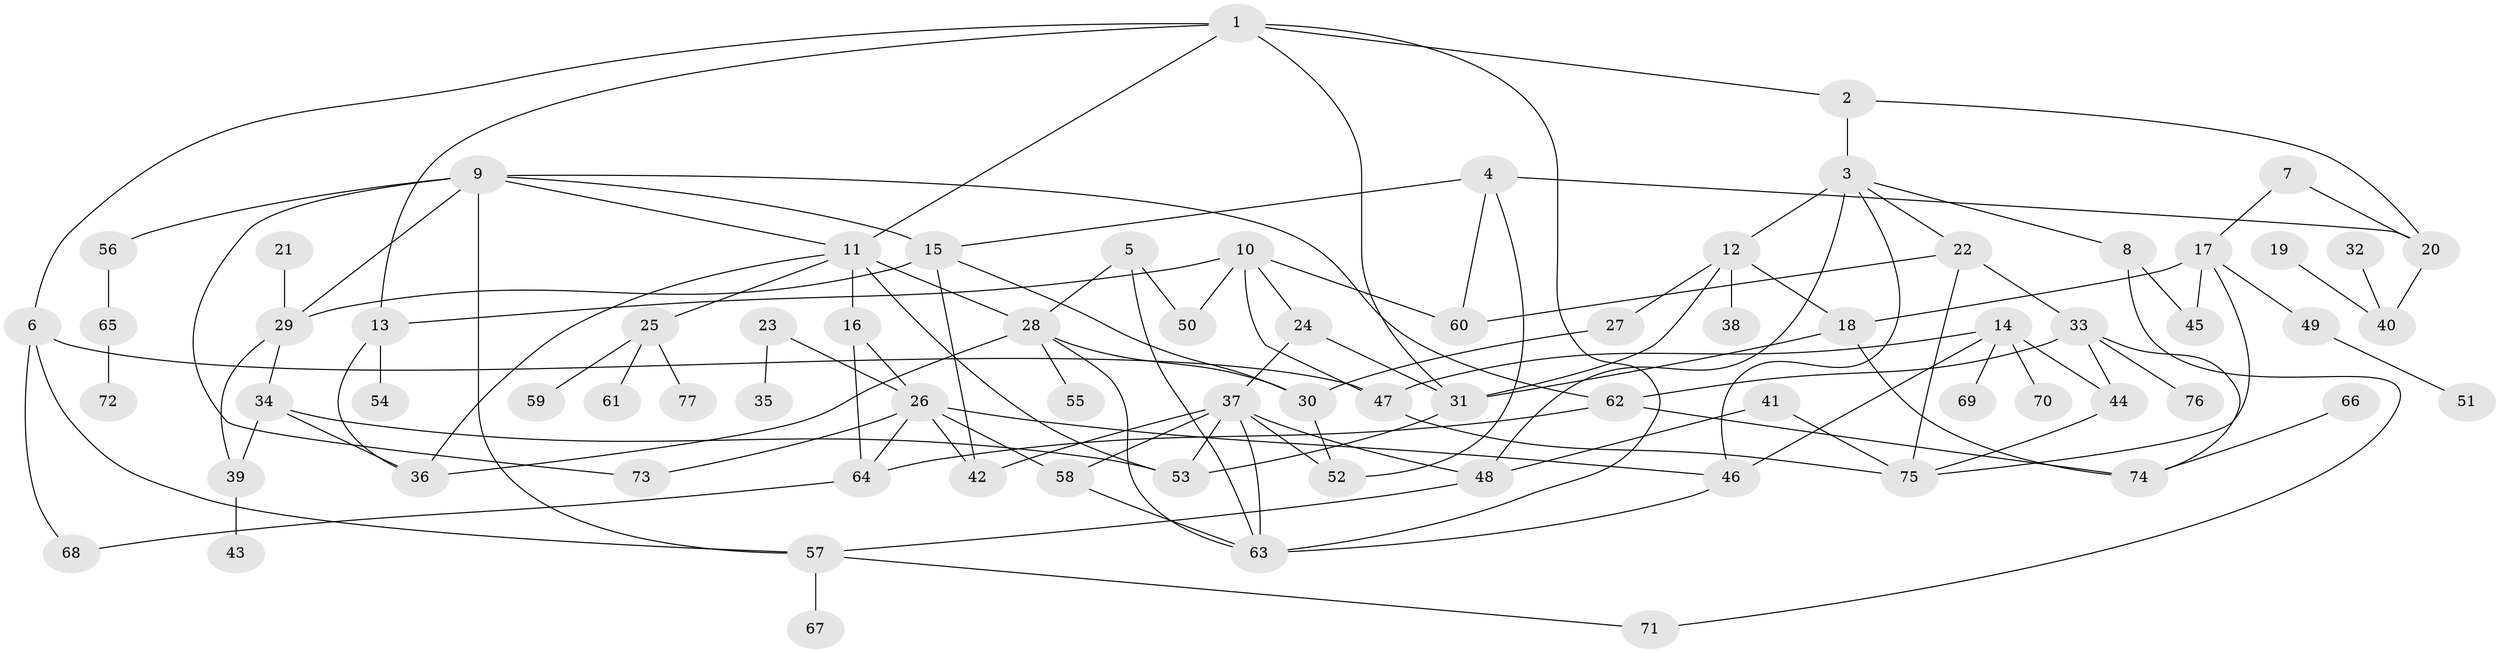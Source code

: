 // original degree distribution, {7: 0.03669724770642202, 6: 0.027522935779816515, 3: 0.1743119266055046, 5: 0.09174311926605505, 4: 0.14678899082568808, 2: 0.29357798165137616, 8: 0.01834862385321101, 1: 0.21100917431192662}
// Generated by graph-tools (version 1.1) at 2025/36/03/04/25 23:36:08]
// undirected, 77 vertices, 124 edges
graph export_dot {
  node [color=gray90,style=filled];
  1;
  2;
  3;
  4;
  5;
  6;
  7;
  8;
  9;
  10;
  11;
  12;
  13;
  14;
  15;
  16;
  17;
  18;
  19;
  20;
  21;
  22;
  23;
  24;
  25;
  26;
  27;
  28;
  29;
  30;
  31;
  32;
  33;
  34;
  35;
  36;
  37;
  38;
  39;
  40;
  41;
  42;
  43;
  44;
  45;
  46;
  47;
  48;
  49;
  50;
  51;
  52;
  53;
  54;
  55;
  56;
  57;
  58;
  59;
  60;
  61;
  62;
  63;
  64;
  65;
  66;
  67;
  68;
  69;
  70;
  71;
  72;
  73;
  74;
  75;
  76;
  77;
  1 -- 2 [weight=1.0];
  1 -- 6 [weight=1.0];
  1 -- 11 [weight=1.0];
  1 -- 13 [weight=1.0];
  1 -- 31 [weight=1.0];
  1 -- 63 [weight=1.0];
  2 -- 3 [weight=1.0];
  2 -- 20 [weight=1.0];
  3 -- 8 [weight=1.0];
  3 -- 12 [weight=1.0];
  3 -- 22 [weight=1.0];
  3 -- 46 [weight=1.0];
  3 -- 48 [weight=2.0];
  4 -- 15 [weight=1.0];
  4 -- 20 [weight=1.0];
  4 -- 52 [weight=1.0];
  4 -- 60 [weight=1.0];
  5 -- 28 [weight=1.0];
  5 -- 50 [weight=1.0];
  5 -- 63 [weight=1.0];
  6 -- 47 [weight=1.0];
  6 -- 57 [weight=1.0];
  6 -- 68 [weight=1.0];
  7 -- 17 [weight=1.0];
  7 -- 20 [weight=1.0];
  8 -- 45 [weight=1.0];
  8 -- 71 [weight=1.0];
  9 -- 11 [weight=1.0];
  9 -- 15 [weight=1.0];
  9 -- 29 [weight=1.0];
  9 -- 56 [weight=1.0];
  9 -- 57 [weight=1.0];
  9 -- 62 [weight=1.0];
  9 -- 73 [weight=1.0];
  10 -- 13 [weight=1.0];
  10 -- 24 [weight=1.0];
  10 -- 47 [weight=1.0];
  10 -- 50 [weight=1.0];
  10 -- 60 [weight=1.0];
  11 -- 16 [weight=1.0];
  11 -- 25 [weight=1.0];
  11 -- 28 [weight=1.0];
  11 -- 36 [weight=1.0];
  11 -- 53 [weight=1.0];
  12 -- 18 [weight=1.0];
  12 -- 27 [weight=1.0];
  12 -- 31 [weight=1.0];
  12 -- 38 [weight=1.0];
  13 -- 36 [weight=1.0];
  13 -- 54 [weight=1.0];
  14 -- 44 [weight=1.0];
  14 -- 46 [weight=1.0];
  14 -- 47 [weight=1.0];
  14 -- 69 [weight=1.0];
  14 -- 70 [weight=1.0];
  15 -- 29 [weight=1.0];
  15 -- 30 [weight=1.0];
  15 -- 42 [weight=1.0];
  16 -- 26 [weight=1.0];
  16 -- 64 [weight=1.0];
  17 -- 18 [weight=1.0];
  17 -- 45 [weight=1.0];
  17 -- 49 [weight=1.0];
  17 -- 75 [weight=1.0];
  18 -- 31 [weight=1.0];
  18 -- 74 [weight=1.0];
  19 -- 40 [weight=1.0];
  20 -- 40 [weight=1.0];
  21 -- 29 [weight=1.0];
  22 -- 33 [weight=1.0];
  22 -- 60 [weight=1.0];
  22 -- 75 [weight=1.0];
  23 -- 26 [weight=1.0];
  23 -- 35 [weight=1.0];
  24 -- 31 [weight=1.0];
  24 -- 37 [weight=1.0];
  25 -- 59 [weight=1.0];
  25 -- 61 [weight=1.0];
  25 -- 77 [weight=1.0];
  26 -- 42 [weight=1.0];
  26 -- 46 [weight=1.0];
  26 -- 58 [weight=1.0];
  26 -- 64 [weight=1.0];
  26 -- 73 [weight=1.0];
  27 -- 30 [weight=1.0];
  28 -- 30 [weight=1.0];
  28 -- 36 [weight=2.0];
  28 -- 55 [weight=2.0];
  28 -- 63 [weight=1.0];
  29 -- 34 [weight=1.0];
  29 -- 39 [weight=1.0];
  30 -- 52 [weight=1.0];
  31 -- 53 [weight=1.0];
  32 -- 40 [weight=1.0];
  33 -- 44 [weight=1.0];
  33 -- 62 [weight=1.0];
  33 -- 74 [weight=1.0];
  33 -- 76 [weight=1.0];
  34 -- 36 [weight=1.0];
  34 -- 39 [weight=1.0];
  34 -- 53 [weight=1.0];
  37 -- 42 [weight=1.0];
  37 -- 48 [weight=2.0];
  37 -- 52 [weight=1.0];
  37 -- 53 [weight=1.0];
  37 -- 58 [weight=1.0];
  37 -- 63 [weight=1.0];
  39 -- 43 [weight=1.0];
  41 -- 48 [weight=1.0];
  41 -- 75 [weight=1.0];
  44 -- 75 [weight=1.0];
  46 -- 63 [weight=1.0];
  47 -- 75 [weight=1.0];
  48 -- 57 [weight=1.0];
  49 -- 51 [weight=1.0];
  56 -- 65 [weight=1.0];
  57 -- 67 [weight=1.0];
  57 -- 71 [weight=1.0];
  58 -- 63 [weight=1.0];
  62 -- 64 [weight=1.0];
  62 -- 74 [weight=1.0];
  64 -- 68 [weight=1.0];
  65 -- 72 [weight=1.0];
  66 -- 74 [weight=1.0];
}
